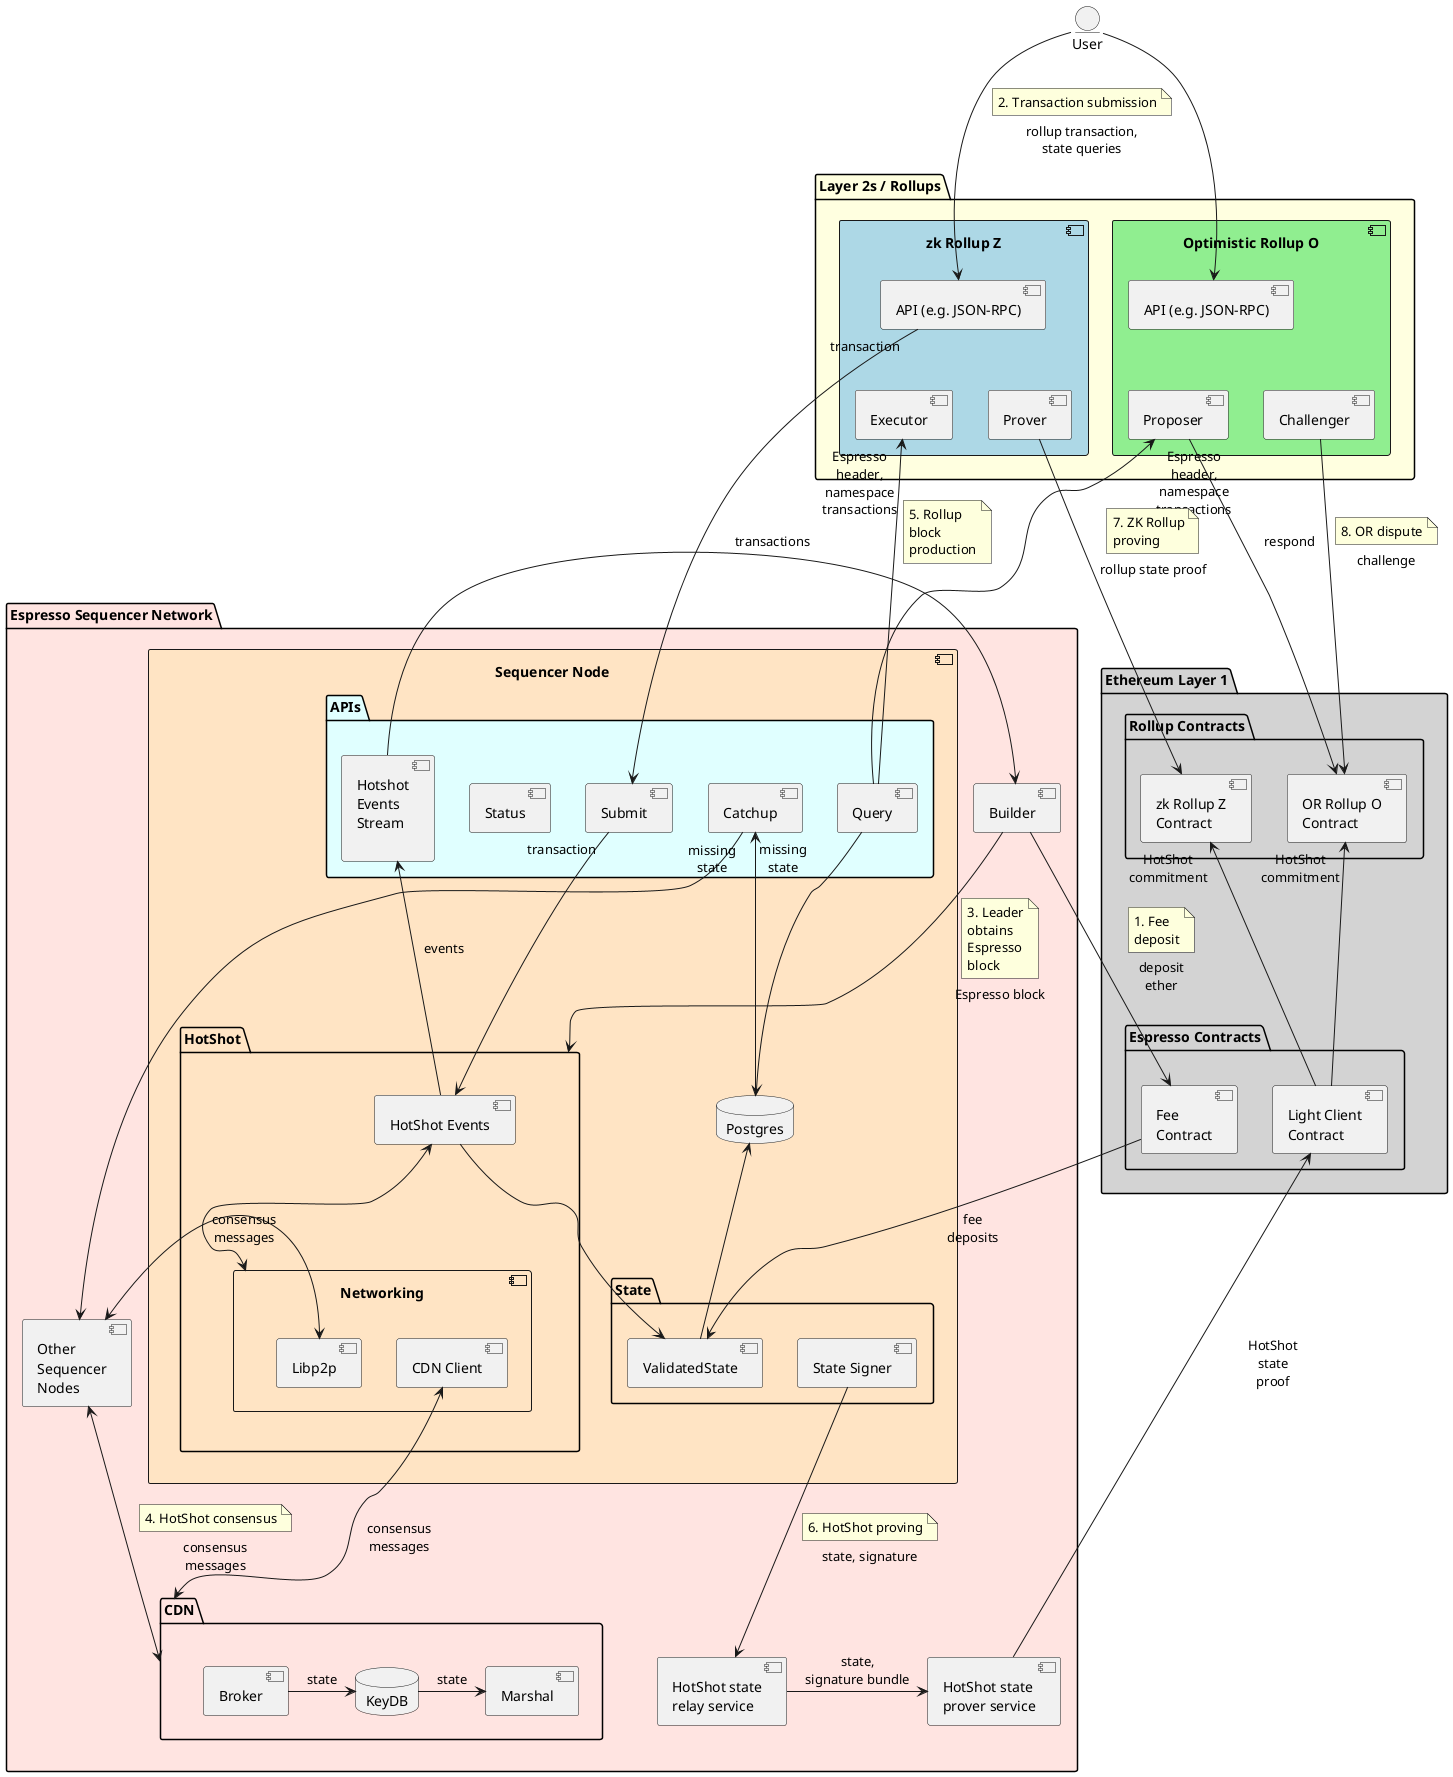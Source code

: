 @startuml

package "Espresso Sequencer Network" as Network #MistyRose {
    component "Other\nSequencer\nNodes" as Nodes
    package CDN {
        component Broker
        component Marshal
        database KeyDB
    }

    'CDN Layout
    Broker -> KeyDB: state
    KeyDB -> Marshal: state

    component "Sequencer Node" as Seq #Bisque {
        database "Postgres" as DB
        package APIs #LightCyan {
            component "Submit" as Submit
            component "Hotshot\nEvents\nStream\n" as EventsStream
            component "Catchup" as Catchup
            component "Status"
            component "Query" as Query
        }
        package HotShot {
            component "Networking"{
                component Libp2p
                component "CDN Client"
            }
            component "HotShot Events" as Events
        }

        package State as State {
            component "State Signer" as Signer
            component "ValidatedState" as Validated
        }
    }
    component "HotShot state\nprover service" as HSProver
    component "HotShot state\nrelay service" as Relay
    component "Builder" as Builder
}

' Network
Nodes <-up- Catchup: " " "missing\nstate"
Nodes <-> Libp2p: consensus\nmessages
"CDN Client" <--> CDN: consensus\nmessages
Nodes <--> CDN: consensus\nmessages
note top of link
    4. HotShot consensus
end note

' HotShot state
Signer --> Relay: state, signature
note top of link
    6. HotShot proving
end note
Relay -> HSProver: state,\nsignature bundle

' Builder
Builder --> HotShot: Espresso block
note top of link
    3. Leader
    obtains
    Espresso
    block
end note
EventsStream -> Builder: transactions

' Events
Networking <-up-> Events
Events -up-> EventsStream: events
Events -down-> Validated

' Storage
Query --> DB
Validated -up-> DB
DB --> Catchup: " " "missing\nstate"

package "Layer 2s / Rollups" as L2s #LightYellow {
    component "zk Rollup Z" as ZK #LightBlue {
        component "API (e.g. JSON-RPC)" as ZK_RPC
        component Executor as ZK_Exec
        component Prover as ZK_Prover
        ZK_RPC --[hidden]> ZK_Exec
        ZK_RPC --[hidden]> ZK_Prover
    }
    component "Optimistic Rollup O" #LightGreen {
        component "API (e.g. JSON-RPC)" as OR_RPC
        component Proposer
        component Challenger
        OR_RPC --[hidden]> Proposer
        OR_RPC --[hidden]> Challenger
    }
}
package "Ethereum Layer 1" as L1 #LightGray {
    package "Espresso Contracts" as Esp_L1 {
        component "Light Client\nContract" as LC_L1
        component "Fee\nContract" as Fee_L1
    }
    package "Rollup Contracts" {
        component "zk Rollup Z\nContract" as ZK_L1
        component "OR Rollup O\nContract" as OR_L1
    }
}

' Transaction submission
entity User
User --> ZK_RPC : rollup transaction,\nstate queries
note top of link
    2. Transaction submission
end note
User --> OR_RPC

ZK_RPC --> Submit : "transaction" " "
Submit -> Events: "transaction" " "
Query -up-> ZK_Exec : " " "Espresso\nheader,\nnamespace\ntransactions"
note top of link
    5. Rollup
    block
    production
end note
Query -up-> Proposer: " " "Espresso\nheader,\nnamespace\ntransactions"


' L1 details
HSProver -up-> LC_L1 : HotShot\nstate\nproof
LC_L1 -up-> ZK_L1 : " " "HotShot\ncommitment"
LC_L1 -up-> OR_L1 : " " "HotShot\ncommitment"

' ZK proof
ZK_Prover --> ZK_L1 : rollup state proof
note top of link
    7. ZK Rollup
    proving
end note

' OR dispute
Proposer --> OR_L1: respond
Challenger --> OR_L1: challenge
note top of link
    8. OR dispute
end note

Builder -> Fee_L1: deposit\nether
note top of link
    1. Fee
    deposit
end note
Fee_L1 --> Validated: fee\ndeposits

@enduml
